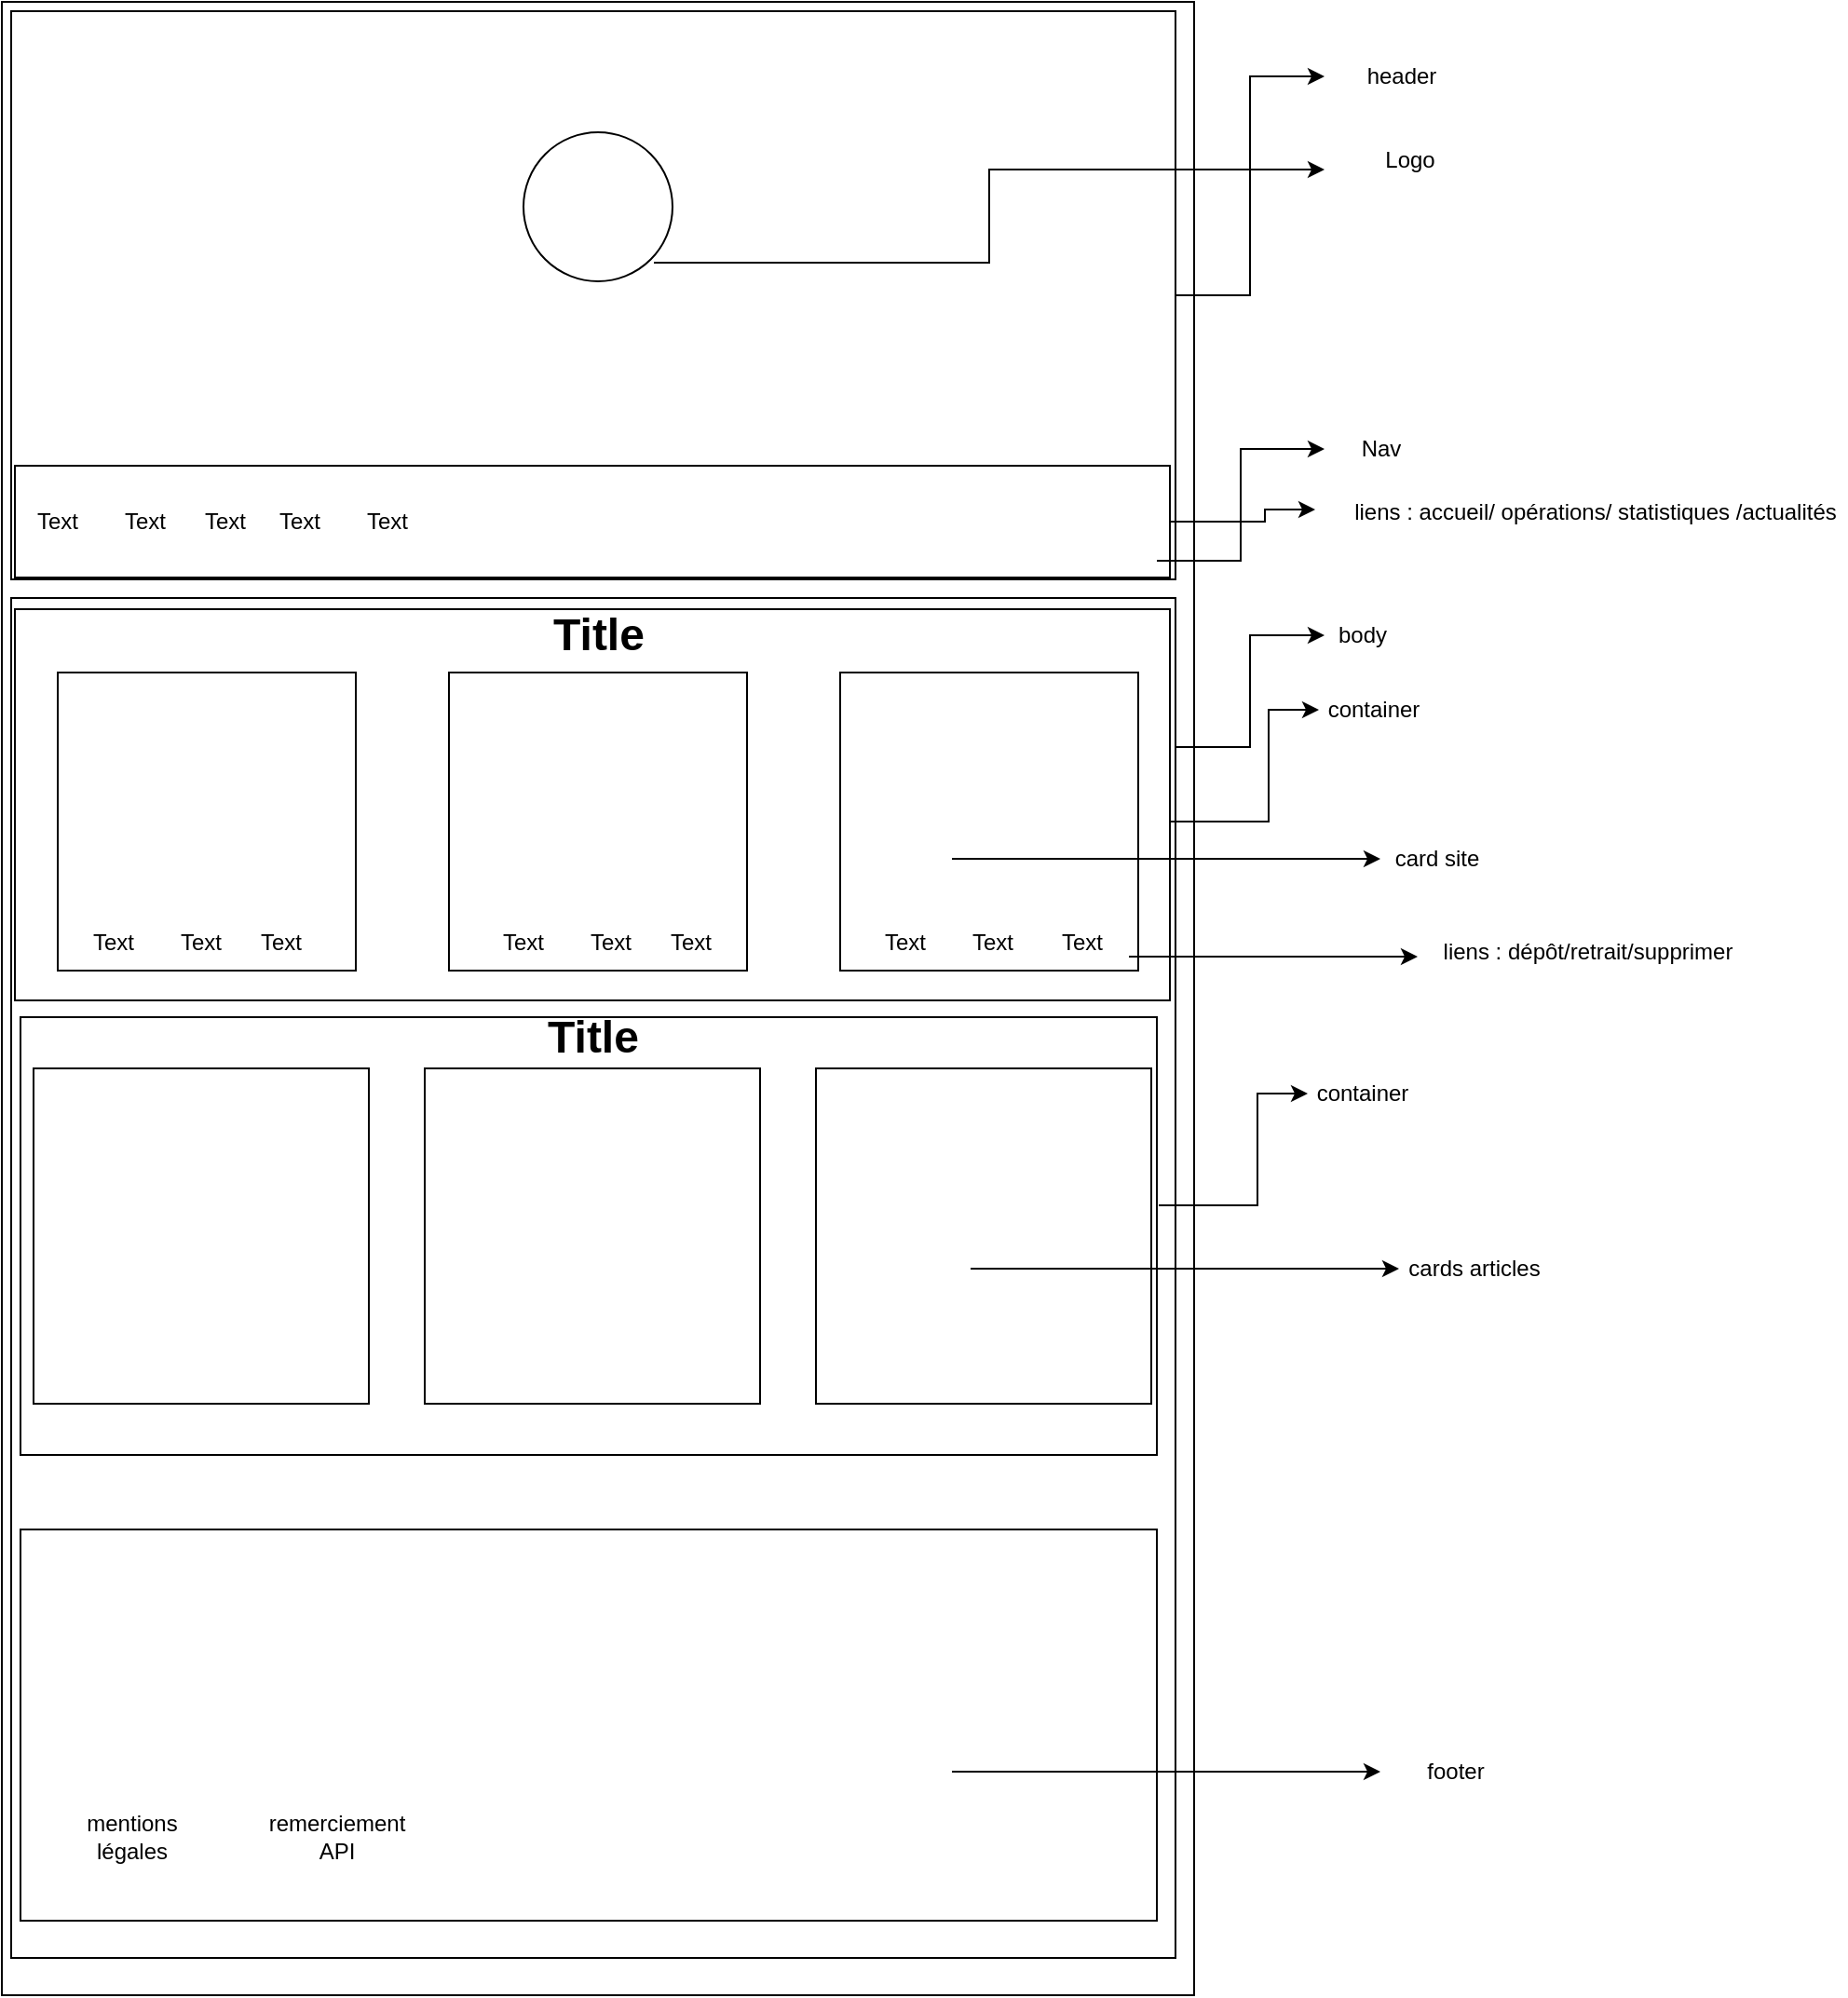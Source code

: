 <mxfile version="15.4.1" type="github"><diagram id="nDIqfooLKwd_QaquNIhR" name="Page-1"><mxGraphModel dx="1182" dy="732" grid="1" gridSize="10" guides="1" tooltips="1" connect="1" arrows="1" fold="1" page="1" pageScale="1" pageWidth="827" pageHeight="1169" math="0" shadow="0"><root><mxCell id="0"/><mxCell id="1" parent="0"/><mxCell id="1QnXxLVhsBu3r5NH2nhj-1" value="" style="rounded=0;whiteSpace=wrap;html=1;" vertex="1" parent="1"><mxGeometry x="80" y="40" width="640" height="1070" as="geometry"/></mxCell><mxCell id="1QnXxLVhsBu3r5NH2nhj-10" value="" style="rounded=0;whiteSpace=wrap;html=1;" vertex="1" parent="1"><mxGeometry x="85" y="360" width="625" height="730" as="geometry"/></mxCell><mxCell id="1QnXxLVhsBu3r5NH2nhj-8" value="" style="rounded=0;whiteSpace=wrap;html=1;" vertex="1" parent="1"><mxGeometry x="87" y="366" width="620" height="210" as="geometry"/></mxCell><mxCell id="1QnXxLVhsBu3r5NH2nhj-2" value="" style="rounded=0;whiteSpace=wrap;html=1;" vertex="1" parent="1"><mxGeometry x="90" y="50" width="620" height="230" as="geometry"/></mxCell><mxCell id="1QnXxLVhsBu3r5NH2nhj-9" value="" style="rounded=0;whiteSpace=wrap;html=1;" vertex="1" parent="1"><mxGeometry x="85" y="45" width="625" height="305" as="geometry"/></mxCell><mxCell id="1QnXxLVhsBu3r5NH2nhj-3" value="" style="rounded=0;whiteSpace=wrap;html=1;" vertex="1" parent="1"><mxGeometry x="87" y="289" width="620" height="60" as="geometry"/></mxCell><mxCell id="1QnXxLVhsBu3r5NH2nhj-4" value="" style="ellipse;whiteSpace=wrap;html=1;aspect=fixed;" vertex="1" parent="1"><mxGeometry x="360" y="110" width="80" height="80" as="geometry"/></mxCell><mxCell id="1QnXxLVhsBu3r5NH2nhj-5" value="" style="whiteSpace=wrap;html=1;aspect=fixed;" vertex="1" parent="1"><mxGeometry x="110" y="400" width="160" height="160" as="geometry"/></mxCell><mxCell id="1QnXxLVhsBu3r5NH2nhj-6" value="" style="whiteSpace=wrap;html=1;aspect=fixed;" vertex="1" parent="1"><mxGeometry x="320" y="400" width="160" height="160" as="geometry"/></mxCell><mxCell id="1QnXxLVhsBu3r5NH2nhj-7" value="" style="whiteSpace=wrap;html=1;aspect=fixed;" vertex="1" parent="1"><mxGeometry x="530" y="400" width="160" height="160" as="geometry"/></mxCell><mxCell id="1QnXxLVhsBu3r5NH2nhj-11" value="" style="rounded=0;whiteSpace=wrap;html=1;" vertex="1" parent="1"><mxGeometry x="90" y="585" width="610" height="235" as="geometry"/></mxCell><mxCell id="1QnXxLVhsBu3r5NH2nhj-13" value="" style="whiteSpace=wrap;html=1;aspect=fixed;" vertex="1" parent="1"><mxGeometry x="97" y="612.5" width="180" height="180" as="geometry"/></mxCell><mxCell id="1QnXxLVhsBu3r5NH2nhj-14" value="" style="whiteSpace=wrap;html=1;aspect=fixed;" vertex="1" parent="1"><mxGeometry x="307" y="612.5" width="180" height="180" as="geometry"/></mxCell><mxCell id="1QnXxLVhsBu3r5NH2nhj-15" value="" style="whiteSpace=wrap;html=1;aspect=fixed;" vertex="1" parent="1"><mxGeometry x="517" y="612.5" width="180" height="180" as="geometry"/></mxCell><mxCell id="1QnXxLVhsBu3r5NH2nhj-16" value="" style="edgeStyle=elbowEdgeStyle;elbow=horizontal;endArrow=classic;html=1;rounded=0;" edge="1" parent="1" source="1QnXxLVhsBu3r5NH2nhj-9"><mxGeometry width="50" height="50" relative="1" as="geometry"><mxPoint x="740" y="130" as="sourcePoint"/><mxPoint x="790" y="80" as="targetPoint"/></mxGeometry></mxCell><mxCell id="1QnXxLVhsBu3r5NH2nhj-17" value="header" style="text;html=1;align=center;verticalAlign=middle;resizable=0;points=[];autosize=1;strokeColor=none;fillColor=none;" vertex="1" parent="1"><mxGeometry x="806" y="70" width="50" height="20" as="geometry"/></mxCell><mxCell id="1QnXxLVhsBu3r5NH2nhj-18" value="" style="edgeStyle=elbowEdgeStyle;elbow=horizontal;endArrow=classic;html=1;rounded=0;" edge="1" parent="1"><mxGeometry width="50" height="50" relative="1" as="geometry"><mxPoint x="430" y="180" as="sourcePoint"/><mxPoint x="790" y="130" as="targetPoint"/></mxGeometry></mxCell><mxCell id="1QnXxLVhsBu3r5NH2nhj-19" value="Logo" style="text;html=1;strokeColor=none;fillColor=none;align=center;verticalAlign=middle;whiteSpace=wrap;rounded=0;" vertex="1" parent="1"><mxGeometry x="806" y="110" width="60" height="30" as="geometry"/></mxCell><mxCell id="1QnXxLVhsBu3r5NH2nhj-20" value="" style="edgeStyle=elbowEdgeStyle;elbow=horizontal;endArrow=classic;html=1;rounded=0;" edge="1" parent="1"><mxGeometry width="50" height="50" relative="1" as="geometry"><mxPoint x="700" y="340" as="sourcePoint"/><mxPoint x="790" y="280" as="targetPoint"/></mxGeometry></mxCell><mxCell id="1QnXxLVhsBu3r5NH2nhj-21" value="Nav" style="text;html=1;align=center;verticalAlign=middle;resizable=0;points=[];autosize=1;strokeColor=none;fillColor=none;" vertex="1" parent="1"><mxGeometry x="800" y="270" width="40" height="20" as="geometry"/></mxCell><mxCell id="1QnXxLVhsBu3r5NH2nhj-22" value="" style="edgeStyle=elbowEdgeStyle;elbow=horizontal;endArrow=classic;html=1;rounded=0;" edge="1" parent="1"><mxGeometry width="50" height="50" relative="1" as="geometry"><mxPoint x="710" y="440" as="sourcePoint"/><mxPoint x="790" y="380" as="targetPoint"/></mxGeometry></mxCell><mxCell id="1QnXxLVhsBu3r5NH2nhj-23" value="body" style="text;html=1;align=center;verticalAlign=middle;resizable=0;points=[];autosize=1;strokeColor=none;fillColor=none;" vertex="1" parent="1"><mxGeometry x="790" y="370" width="40" height="20" as="geometry"/></mxCell><mxCell id="1QnXxLVhsBu3r5NH2nhj-24" value="" style="edgeStyle=elbowEdgeStyle;elbow=horizontal;endArrow=classic;html=1;rounded=0;" edge="1" parent="1"><mxGeometry width="50" height="50" relative="1" as="geometry"><mxPoint x="707" y="480" as="sourcePoint"/><mxPoint x="787" y="420" as="targetPoint"/><Array as="points"><mxPoint x="760" y="460"/></Array></mxGeometry></mxCell><mxCell id="1QnXxLVhsBu3r5NH2nhj-25" value="container" style="text;html=1;align=center;verticalAlign=middle;resizable=0;points=[];autosize=1;strokeColor=none;fillColor=none;" vertex="1" parent="1"><mxGeometry x="786" y="410" width="60" height="20" as="geometry"/></mxCell><mxCell id="1QnXxLVhsBu3r5NH2nhj-26" value="" style="edgeStyle=segmentEdgeStyle;endArrow=classic;html=1;rounded=0;" edge="1" parent="1"><mxGeometry width="50" height="50" relative="1" as="geometry"><mxPoint x="590" y="500" as="sourcePoint"/><mxPoint x="820" y="500" as="targetPoint"/><Array as="points"><mxPoint x="780" y="500"/><mxPoint x="780" y="500"/></Array></mxGeometry></mxCell><mxCell id="1QnXxLVhsBu3r5NH2nhj-27" value="card site" style="text;html=1;align=center;verticalAlign=middle;resizable=0;points=[];autosize=1;strokeColor=none;fillColor=none;" vertex="1" parent="1"><mxGeometry x="820" y="490" width="60" height="20" as="geometry"/></mxCell><mxCell id="1QnXxLVhsBu3r5NH2nhj-28" value="Title" style="text;strokeColor=none;fillColor=none;html=1;fontSize=24;fontStyle=1;verticalAlign=middle;align=center;" vertex="1" parent="1"><mxGeometry x="350" y="360" width="100" height="40" as="geometry"/></mxCell><mxCell id="1QnXxLVhsBu3r5NH2nhj-29" value="Title" style="text;strokeColor=none;fillColor=none;html=1;fontSize=24;fontStyle=1;verticalAlign=middle;align=center;" vertex="1" parent="1"><mxGeometry x="347" y="576" width="100" height="40" as="geometry"/></mxCell><mxCell id="1QnXxLVhsBu3r5NH2nhj-30" value="" style="edgeStyle=segmentEdgeStyle;endArrow=classic;html=1;rounded=0;" edge="1" parent="1"><mxGeometry width="50" height="50" relative="1" as="geometry"><mxPoint x="600" y="720" as="sourcePoint"/><mxPoint x="830" y="720" as="targetPoint"/><Array as="points"><mxPoint x="790" y="720"/><mxPoint x="790" y="720"/></Array></mxGeometry></mxCell><mxCell id="1QnXxLVhsBu3r5NH2nhj-31" value="cards articles" style="text;html=1;align=center;verticalAlign=middle;resizable=0;points=[];autosize=1;strokeColor=none;fillColor=none;" vertex="1" parent="1"><mxGeometry x="825" y="710" width="90" height="20" as="geometry"/></mxCell><mxCell id="1QnXxLVhsBu3r5NH2nhj-32" value="" style="edgeStyle=elbowEdgeStyle;elbow=horizontal;endArrow=classic;html=1;rounded=0;" edge="1" parent="1"><mxGeometry width="50" height="50" relative="1" as="geometry"><mxPoint x="701" y="686" as="sourcePoint"/><mxPoint x="781" y="626" as="targetPoint"/><Array as="points"><mxPoint x="754" y="666"/></Array></mxGeometry></mxCell><mxCell id="1QnXxLVhsBu3r5NH2nhj-33" value="container" style="text;html=1;align=center;verticalAlign=middle;resizable=0;points=[];autosize=1;strokeColor=none;fillColor=none;" vertex="1" parent="1"><mxGeometry x="780" y="616" width="60" height="20" as="geometry"/></mxCell><mxCell id="1QnXxLVhsBu3r5NH2nhj-34" value="" style="rounded=0;whiteSpace=wrap;html=1;" vertex="1" parent="1"><mxGeometry x="90" y="860" width="610" height="210" as="geometry"/></mxCell><mxCell id="1QnXxLVhsBu3r5NH2nhj-35" value="" style="edgeStyle=segmentEdgeStyle;endArrow=classic;html=1;rounded=0;" edge="1" parent="1"><mxGeometry width="50" height="50" relative="1" as="geometry"><mxPoint x="590" y="990" as="sourcePoint"/><mxPoint x="820" y="990" as="targetPoint"/><Array as="points"><mxPoint x="780" y="990"/><mxPoint x="780" y="990"/></Array></mxGeometry></mxCell><mxCell id="1QnXxLVhsBu3r5NH2nhj-36" value="footer" style="text;html=1;align=center;verticalAlign=middle;resizable=0;points=[];autosize=1;strokeColor=none;fillColor=none;" vertex="1" parent="1"><mxGeometry x="835" y="980" width="50" height="20" as="geometry"/></mxCell><mxCell id="1QnXxLVhsBu3r5NH2nhj-37" value="Text" style="text;html=1;strokeColor=none;fillColor=none;align=center;verticalAlign=middle;whiteSpace=wrap;rounded=0;" vertex="1" parent="1"><mxGeometry x="110" y="530" width="60" height="30" as="geometry"/></mxCell><mxCell id="1QnXxLVhsBu3r5NH2nhj-38" value="Text" style="text;html=1;strokeColor=none;fillColor=none;align=center;verticalAlign=middle;whiteSpace=wrap;rounded=0;" vertex="1" parent="1"><mxGeometry x="157" y="530" width="60" height="30" as="geometry"/></mxCell><mxCell id="1QnXxLVhsBu3r5NH2nhj-39" value="Text" style="text;html=1;strokeColor=none;fillColor=none;align=center;verticalAlign=middle;whiteSpace=wrap;rounded=0;" vertex="1" parent="1"><mxGeometry x="200" y="530" width="60" height="30" as="geometry"/></mxCell><mxCell id="1QnXxLVhsBu3r5NH2nhj-40" value="Text" style="text;html=1;strokeColor=none;fillColor=none;align=center;verticalAlign=middle;whiteSpace=wrap;rounded=0;" vertex="1" parent="1"><mxGeometry x="330" y="530" width="60" height="30" as="geometry"/></mxCell><mxCell id="1QnXxLVhsBu3r5NH2nhj-41" value="Text" style="text;html=1;strokeColor=none;fillColor=none;align=center;verticalAlign=middle;whiteSpace=wrap;rounded=0;" vertex="1" parent="1"><mxGeometry x="377" y="530" width="60" height="30" as="geometry"/></mxCell><mxCell id="1QnXxLVhsBu3r5NH2nhj-42" value="Text" style="text;html=1;strokeColor=none;fillColor=none;align=center;verticalAlign=middle;whiteSpace=wrap;rounded=0;" vertex="1" parent="1"><mxGeometry x="420" y="530" width="60" height="30" as="geometry"/></mxCell><mxCell id="1QnXxLVhsBu3r5NH2nhj-43" value="Text" style="text;html=1;strokeColor=none;fillColor=none;align=center;verticalAlign=middle;whiteSpace=wrap;rounded=0;" vertex="1" parent="1"><mxGeometry x="535" y="530" width="60" height="30" as="geometry"/></mxCell><mxCell id="1QnXxLVhsBu3r5NH2nhj-44" value="Text" style="text;html=1;strokeColor=none;fillColor=none;align=center;verticalAlign=middle;whiteSpace=wrap;rounded=0;" vertex="1" parent="1"><mxGeometry x="582" y="530" width="60" height="30" as="geometry"/></mxCell><mxCell id="1QnXxLVhsBu3r5NH2nhj-45" value="Text" style="text;html=1;strokeColor=none;fillColor=none;align=center;verticalAlign=middle;whiteSpace=wrap;rounded=0;" vertex="1" parent="1"><mxGeometry x="635" y="530" width="50" height="30" as="geometry"/></mxCell><mxCell id="1QnXxLVhsBu3r5NH2nhj-46" value="" style="edgeStyle=elbowEdgeStyle;elbow=horizontal;endArrow=classic;html=1;rounded=0;exitX=1;exitY=0.75;exitDx=0;exitDy=0;" edge="1" parent="1" source="1QnXxLVhsBu3r5NH2nhj-45"><mxGeometry width="50" height="50" relative="1" as="geometry"><mxPoint x="760" y="612.5" as="sourcePoint"/><mxPoint x="840" y="552.5" as="targetPoint"/><Array as="points"><mxPoint x="813" y="592.5"/></Array></mxGeometry></mxCell><mxCell id="1QnXxLVhsBu3r5NH2nhj-47" value="liens : dépôt/retrait/supprimer" style="text;html=1;align=center;verticalAlign=middle;resizable=0;points=[];autosize=1;strokeColor=none;fillColor=none;" vertex="1" parent="1"><mxGeometry x="846" y="540" width="170" height="20" as="geometry"/></mxCell><mxCell id="1QnXxLVhsBu3r5NH2nhj-48" value="mentions légales" style="text;html=1;strokeColor=none;fillColor=none;align=center;verticalAlign=middle;whiteSpace=wrap;rounded=0;" vertex="1" parent="1"><mxGeometry x="120" y="1010" width="60" height="30" as="geometry"/></mxCell><mxCell id="1QnXxLVhsBu3r5NH2nhj-49" value="remerciement API" style="text;html=1;strokeColor=none;fillColor=none;align=center;verticalAlign=middle;whiteSpace=wrap;rounded=0;" vertex="1" parent="1"><mxGeometry x="230" y="1010" width="60" height="30" as="geometry"/></mxCell><mxCell id="1QnXxLVhsBu3r5NH2nhj-50" value="Text" style="text;html=1;strokeColor=none;fillColor=none;align=center;verticalAlign=middle;whiteSpace=wrap;rounded=0;" vertex="1" parent="1"><mxGeometry x="127" y="304" width="60" height="30" as="geometry"/></mxCell><mxCell id="1QnXxLVhsBu3r5NH2nhj-51" value="Text" style="text;html=1;strokeColor=none;fillColor=none;align=center;verticalAlign=middle;whiteSpace=wrap;rounded=0;" vertex="1" parent="1"><mxGeometry x="80" y="304" width="60" height="30" as="geometry"/></mxCell><mxCell id="1QnXxLVhsBu3r5NH2nhj-52" value="Text" style="text;html=1;strokeColor=none;fillColor=none;align=center;verticalAlign=middle;whiteSpace=wrap;rounded=0;" vertex="1" parent="1"><mxGeometry x="170" y="304" width="60" height="30" as="geometry"/></mxCell><mxCell id="1QnXxLVhsBu3r5NH2nhj-53" value="Text" style="text;html=1;strokeColor=none;fillColor=none;align=center;verticalAlign=middle;whiteSpace=wrap;rounded=0;" vertex="1" parent="1"><mxGeometry x="257" y="304" width="60" height="30" as="geometry"/></mxCell><mxCell id="1QnXxLVhsBu3r5NH2nhj-54" value="Text" style="text;html=1;strokeColor=none;fillColor=none;align=center;verticalAlign=middle;whiteSpace=wrap;rounded=0;" vertex="1" parent="1"><mxGeometry x="210" y="304" width="60" height="30" as="geometry"/></mxCell><mxCell id="1QnXxLVhsBu3r5NH2nhj-56" value="liens : accueil/ opérations/ statistiques /actualités" style="text;html=1;align=center;verticalAlign=middle;resizable=0;points=[];autosize=1;strokeColor=none;fillColor=none;" vertex="1" parent="1"><mxGeometry x="800" y="304" width="270" height="20" as="geometry"/></mxCell><mxCell id="1QnXxLVhsBu3r5NH2nhj-57" value="" style="edgeStyle=elbowEdgeStyle;elbow=horizontal;endArrow=classic;html=1;rounded=0;" edge="1" parent="1" source="1QnXxLVhsBu3r5NH2nhj-3"><mxGeometry width="50" height="50" relative="1" as="geometry"><mxPoint x="630" y="312.5" as="sourcePoint"/><mxPoint x="785" y="312.5" as="targetPoint"/><Array as="points"><mxPoint x="758" y="352.5"/></Array></mxGeometry></mxCell></root></mxGraphModel></diagram></mxfile>
